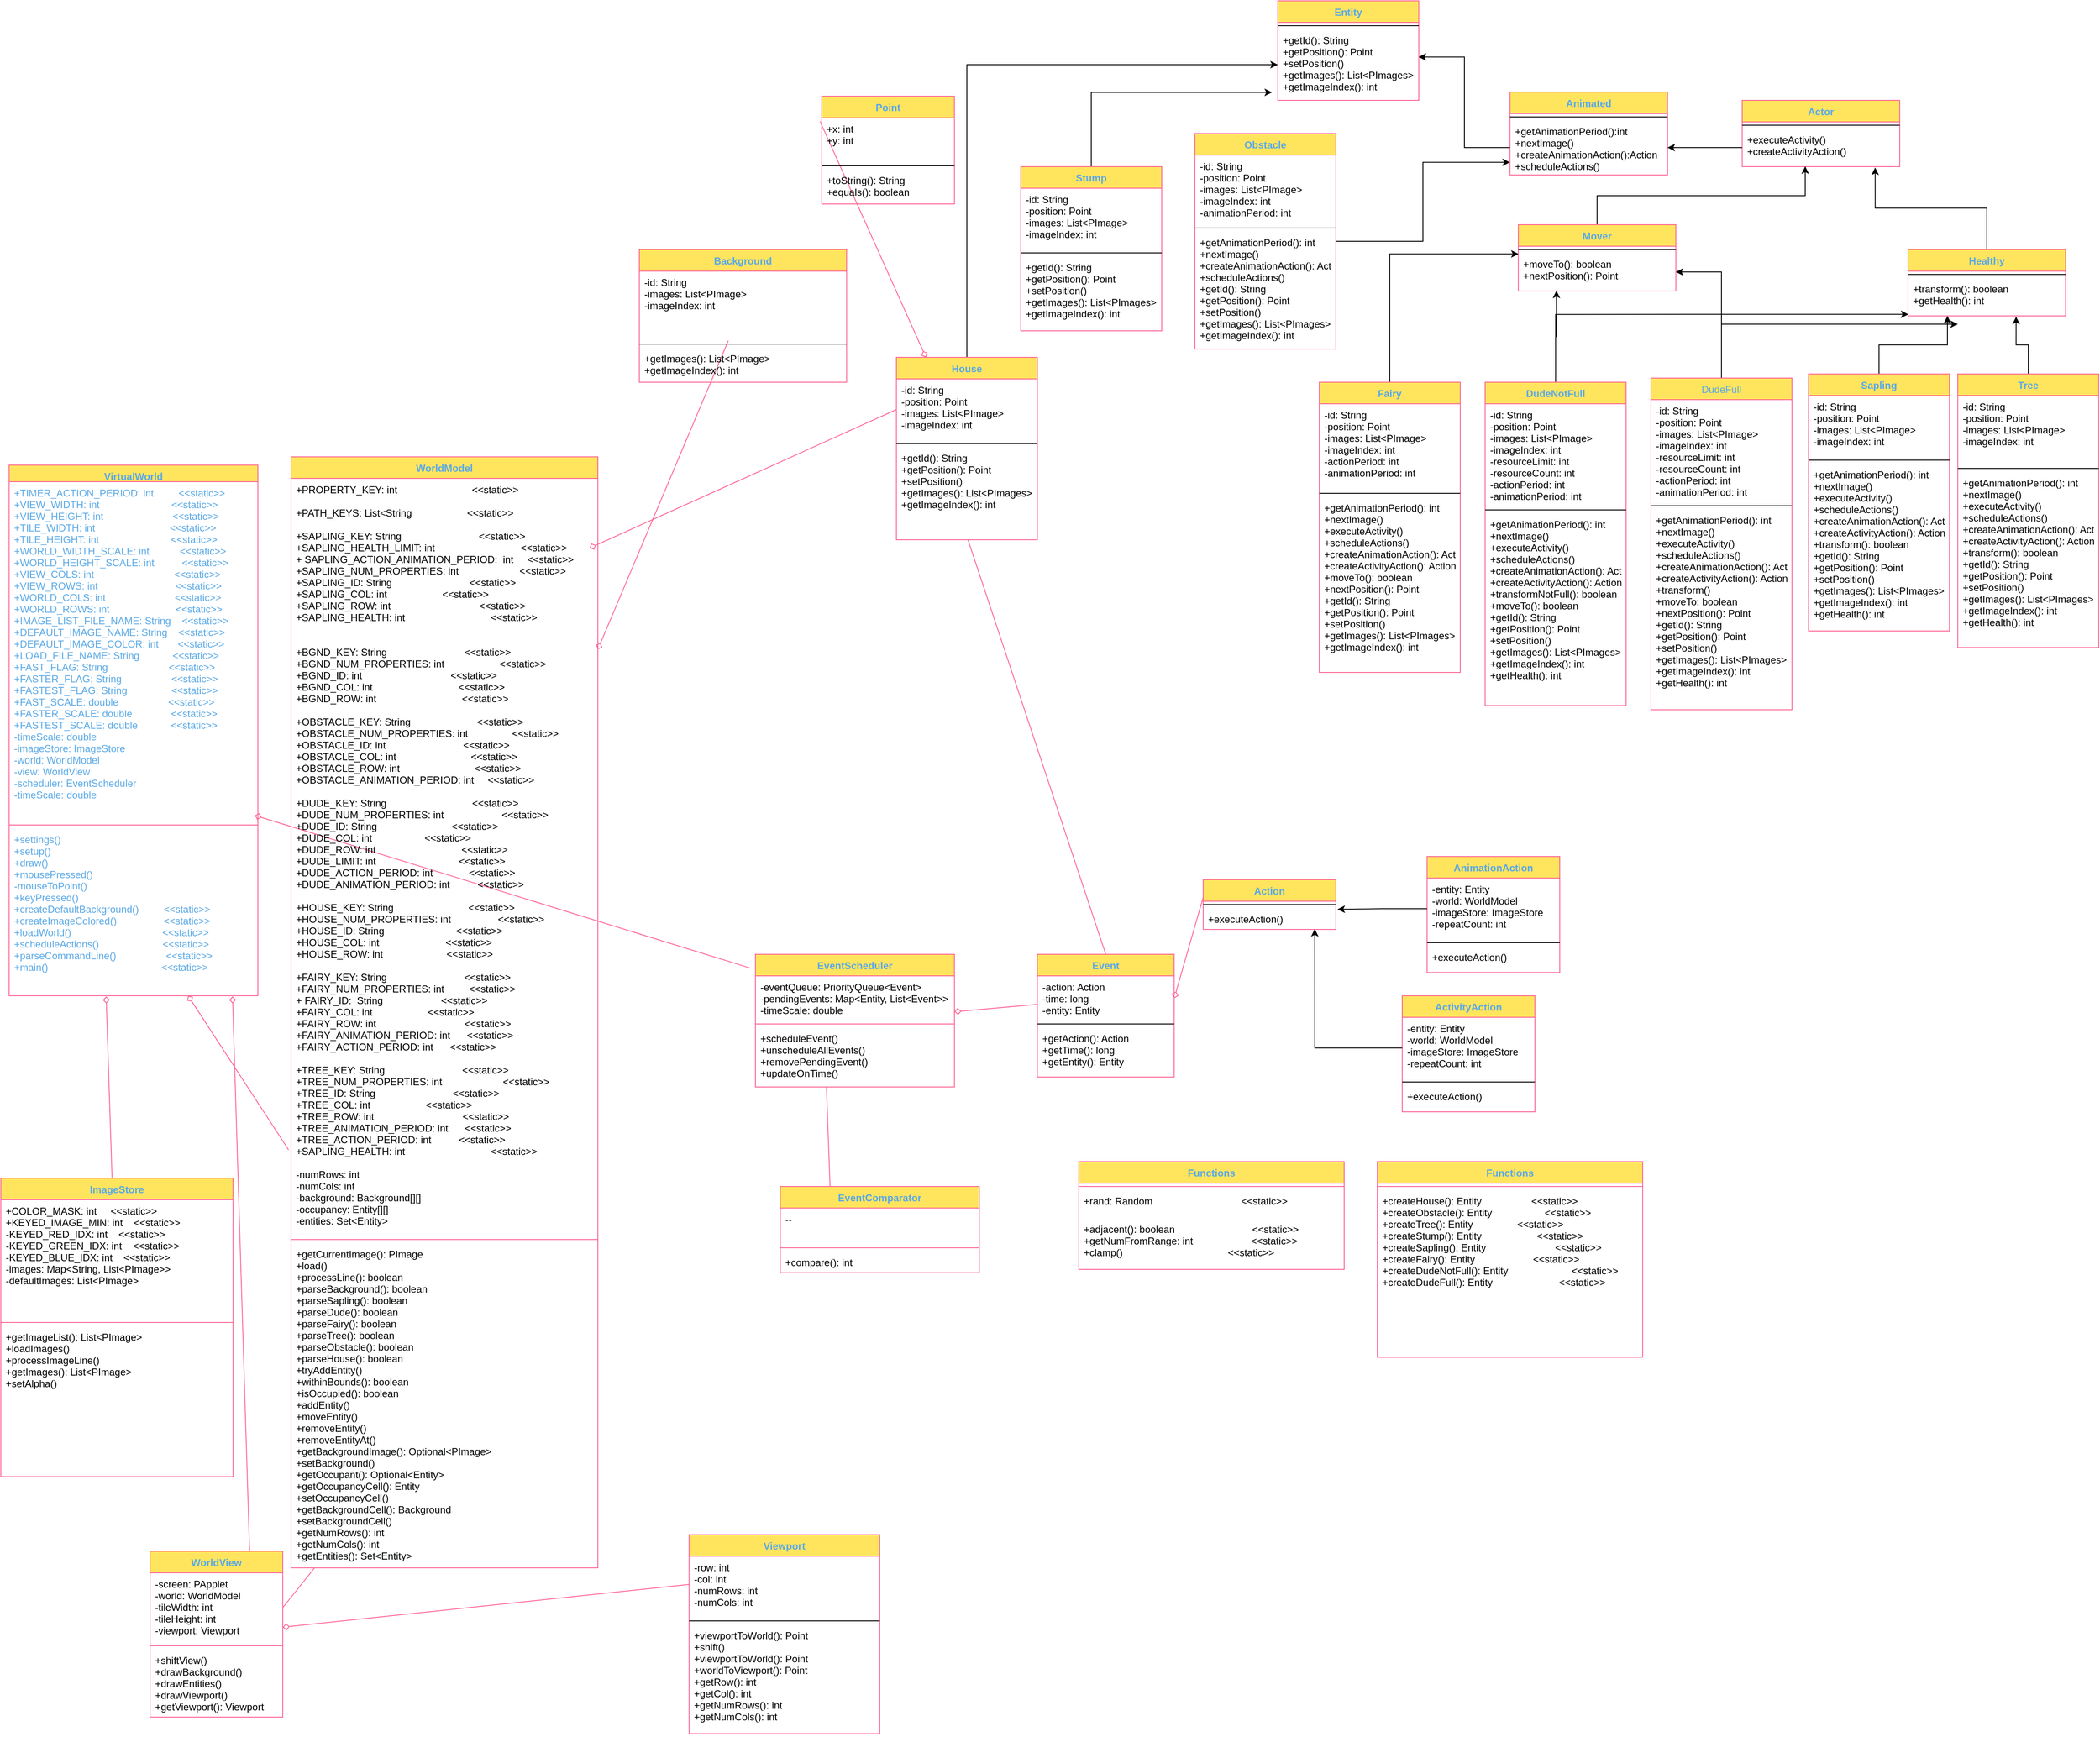 <mxfile version="17.5.0" type="google"><diagram id="Yo6Zvny2ZRX3JAPKxXua" name="Page 2"><mxGraphModel grid="1" page="1" gridSize="10" guides="1" tooltips="1" connect="1" arrows="1" fold="1" pageScale="1" pageWidth="850" pageHeight="1100" math="0" shadow="0"><root><mxCell id="0"/><mxCell id="1" parent="0"/><mxCell id="8I9pphBKhg92I5GMk5e_-31" value="" style="graphMlID=e0;endArrow=none;strokeColor=#FF6392;strokeWidth=1.0;startArrow=diamond;startFill=0;endFill=1;fontColor=#5AA9E6;entryX=-0.008;entryY=-0.286;entryDx=0;entryDy=0;entryPerimeter=0;" edge="1" parent="1" source="8I9pphBKhg92I5GMk5e_-53" target="8I9pphBKhg92I5GMk5e_-57"><mxGeometry relative="1" as="geometry"/></mxCell><mxCell id="8I9pphBKhg92I5GMk5e_-32" value="" style="graphMlID=e1;endArrow=none;strokeColor=#FF6392;strokeWidth=1.0;startArrow=diamond;startFill=0;endFill=1;exitX=0.898;exitY=1.004;exitDx=0;exitDy=0;fontColor=#5AA9E6;entryX=0.75;entryY=0;entryDx=0;entryDy=0;exitPerimeter=0;" edge="1" parent="1" source="8I9pphBKhg92I5GMk5e_-53" target="8I9pphBKhg92I5GMk5e_-60"><mxGeometry relative="1" as="geometry"/></mxCell><mxCell id="8I9pphBKhg92I5GMk5e_-33" value="" style="graphMlID=e2;endArrow=none;strokeColor=#FF6392;strokeWidth=1.0;startArrow=diamond;startFill=0;endFill=1;fontColor=#5AA9E6;entryX=0;entryY=0.25;entryDx=0;entryDy=0;" edge="1" parent="1" source="8I9pphBKhg92I5GMk5e_-60" target="8I9pphBKhg92I5GMk5e_-89"><mxGeometry relative="1" as="geometry"><mxPoint x="648" y="240" as="sourcePoint"/></mxGeometry></mxCell><mxCell id="8I9pphBKhg92I5GMk5e_-34" value="" style="graphMlID=e3;endArrow=none;strokeColor=#FF6392;strokeWidth=1.0;startArrow=diamond;startFill=0;endFill=1;exitX=0.988;exitY=-0.077;exitDx=0;exitDy=0;exitPerimeter=0;fontColor=#5AA9E6;entryX=-0.023;entryY=0.105;entryDx=0;entryDy=0;entryPerimeter=0;" edge="1" parent="1" source="8I9pphBKhg92I5GMk5e_-53" target="8I9pphBKhg92I5GMk5e_-64"><mxGeometry relative="1" as="geometry"><mxPoint x="840" y="580" as="targetPoint"/></mxGeometry></mxCell><mxCell id="8I9pphBKhg92I5GMk5e_-35" value="" style="graphMlID=e4;endArrow=none;strokeColor=#FF6392;strokeWidth=1.0;startArrow=diamond;startFill=0;endFill=1;exitX=0.39;exitY=1.004;exitDx=0;exitDy=0;exitPerimeter=0;fontColor=#5AA9E6;" edge="1" parent="1" source="8I9pphBKhg92I5GMk5e_-53" target="8I9pphBKhg92I5GMk5e_-68"><mxGeometry relative="1" as="geometry"/></mxCell><mxCell id="8I9pphBKhg92I5GMk5e_-36" value="" style="graphMlID=e5;endArrow=none;strokeColor=#FF6392;strokeWidth=1.0;startArrow=diamond;startFill=0;endFill=1;fontColor=#5AA9E6;" edge="1" parent="1" source="8I9pphBKhg92I5GMk5e_-54" target="8I9pphBKhg92I5GMk5e_-82"><mxGeometry relative="1" as="geometry"/></mxCell><mxCell id="8I9pphBKhg92I5GMk5e_-37" value="" style="graphMlID=e6;endArrow=none;strokeColor=#FF6392;strokeWidth=1.0;startArrow=diamond;startFill=0;endFill=1;fontColor=#5AA9E6;" edge="1" parent="1" source="8I9pphBKhg92I5GMk5e_-64" target="8I9pphBKhg92I5GMk5e_-97"><mxGeometry relative="1" as="geometry"/></mxCell><mxCell id="8I9pphBKhg92I5GMk5e_-38" value="" style="graphMlID=e7;endArrow=none;strokeColor=#FF6392;strokeWidth=1.0;startArrow=none;startFill=1;endFill=1;fontColor=#5AA9E6;entryX=0.25;entryY=0;entryDx=0;entryDy=0;exitX=0.357;exitY=0.994;exitDx=0;exitDy=0;exitPerimeter=0;" edge="1" parent="1" source="8I9pphBKhg92I5GMk5e_-67" target="8I9pphBKhg92I5GMk5e_-72"><mxGeometry relative="1" as="geometry"/></mxCell><mxCell id="8I9pphBKhg92I5GMk5e_-39" value="" style="graphMlID=e8;endArrow=none;strokeColor=#FF6392;strokeWidth=1.0;startArrow=diamond;startFill=0;endFill=1;fontColor=#5AA9E6;entryX=0;entryY=0.5;entryDx=0;entryDy=0;" edge="1" parent="1" target="8I9pphBKhg92I5GMk5e_-86"><mxGeometry relative="1" as="geometry"><mxPoint x="720" y="250" as="sourcePoint"/></mxGeometry></mxCell><mxCell id="8I9pphBKhg92I5GMk5e_-40" value="" style="graphMlID=e9;endArrow=none;strokeColor=#FF6392;strokeWidth=1.0;startArrow=diamond;startFill=0;endFill=1;fontColor=#5AA9E6;entryX=-0.013;entryY=0.08;entryDx=0;entryDy=0;entryPerimeter=0;" edge="1" parent="1" source="8I9pphBKhg92I5GMk5e_-85" target="8I9pphBKhg92I5GMk5e_-105"><mxGeometry relative="1" as="geometry"/></mxCell><mxCell id="8I9pphBKhg92I5GMk5e_-42" value="" style="graphMlID=e11;endArrow=none;strokeColor=#FF6392;strokeWidth=1.0;startArrow=diamond;startFill=0;endFill=1;fontColor=#5AA9E6;exitX=1;exitY=0.5;exitDx=0;exitDy=0;entryX=0.006;entryY=0.178;entryDx=0;entryDy=0;entryPerimeter=0;" edge="1" parent="1" source="8I9pphBKhg92I5GMk5e_-97"><mxGeometry relative="1" as="geometry"><mxPoint x="1460.96" y="668.072" as="targetPoint"/></mxGeometry></mxCell><mxCell id="8I9pphBKhg92I5GMk5e_-44" value="" style="graphMlID=e13;endArrow=none;strokeColor=#FF6392;strokeWidth=1.0;startArrow=none;startFill=1;endFill=1;fontColor=#5AA9E6;exitX=1;exitY=0.5;exitDx=0;exitDy=0;" edge="1" parent="1" source="8I9pphBKhg92I5GMk5e_-61" target="8I9pphBKhg92I5GMk5e_-57"><mxGeometry relative="1" as="geometry"/></mxCell><mxCell id="8I9pphBKhg92I5GMk5e_-45" value="" style="graphMlID=e14;endArrow=none;strokeColor=#FF6392;strokeWidth=1.0;startArrow=none;startFill=1;endFill=1;fontColor=#5AA9E6;exitX=0.5;exitY=0;exitDx=0;exitDy=0;entryX=0.507;entryY=0.996;entryDx=0;entryDy=0;entryPerimeter=0;" edge="1" parent="1" source="8I9pphBKhg92I5GMk5e_-96" target="8I9pphBKhg92I5GMk5e_-88"><mxGeometry relative="1" as="geometry"><mxPoint x="1200" y="410" as="targetPoint"/></mxGeometry></mxCell><mxCell id="8I9pphBKhg92I5GMk5e_-50" value="VirtualWorld" style="swimlane;fontStyle=1;align=center;verticalAlign=top;childLayout=stackLayout;horizontal=1;startSize=20;horizontalStack=0;resizeParent=1;resizeParentMax=0;resizeLast=0;collapsible=1;marginBottom=0;hachureGap=4;pointerEvents=0;fillColor=#FFE45E;strokeColor=#FF6392;fontColor=#5AA9E6;" vertex="1" parent="1"><mxGeometry x="20" y="150" width="300" height="640" as="geometry"/></mxCell><mxCell id="8I9pphBKhg92I5GMk5e_-51" value="+TIMER_ACTION_PERIOD: int         &lt;&lt;static&gt;&gt;&#10;+VIEW_WIDTH: int                          &lt;&lt;static&gt;&gt;&#10;+VIEW_HEIGHT: int                         &lt;&lt;static&gt;&gt;&#10;+TILE_WIDTH: int                           &lt;&lt;static&gt;&gt;&#10;+TILE_HEIGHT: int                          &lt;&lt;static&gt;&gt;&#10;+WORLD_WIDTH_SCALE: int           &lt;&lt;static&gt;&gt;&#10;+WORLD_HEIGHT_SCALE: int          &lt;&lt;static&gt;&gt;&#10;+VIEW_COLS: int                             &lt;&lt;static&gt;&gt;&#10;+VIEW_ROWS: int                            &lt;&lt;static&gt;&gt;&#10;+WORLD_COLS: int                         &lt;&lt;static&gt;&gt;&#10;+WORLD_ROWS: int                        &lt;&lt;static&gt;&gt;&#10;+IMAGE_LIST_FILE_NAME: String    &lt;&lt;static&gt;&gt;&#10;+DEFAULT_IMAGE_NAME: String    &lt;&lt;static&gt;&gt;&#10;+DEFAULT_IMAGE_COLOR: int       &lt;&lt;static&gt;&gt;&#10;+LOAD_FILE_NAME: String            &lt;&lt;static&gt;&gt;&#10;+FAST_FLAG: String                      &lt;&lt;static&gt;&gt;&#10;+FASTER_FLAG: String                  &lt;&lt;static&gt;&gt;&#10;+FASTEST_FLAG: String                &lt;&lt;static&gt;&gt;&#10;+FAST_SCALE: double                  &lt;&lt;static&gt;&gt;&#10;+FASTER_SCALE: double              &lt;&lt;static&gt;&gt;&#10;+FASTEST_SCALE: double            &lt;&lt;static&gt;&gt;&#10;-timeScale: double&#10;-imageStore: ImageStore&#10;-world: WorldModel&#10;-view: WorldView&#10;-scheduler: EventScheduler&#10;-timeScale: double" style="text;strokeColor=none;fillColor=none;align=left;verticalAlign=top;spacingLeft=4;spacingRight=4;overflow=hidden;rotatable=0;points=[[0,0.5],[1,0.5]];portConstraint=eastwest;fontColor=#5AA9E6;" vertex="1" parent="8I9pphBKhg92I5GMk5e_-50"><mxGeometry y="20" width="300" height="410" as="geometry"/></mxCell><mxCell id="8I9pphBKhg92I5GMk5e_-52" value="" style="line;strokeWidth=1;fillColor=none;align=left;verticalAlign=middle;spacingTop=-1;spacingLeft=3;spacingRight=3;rotatable=0;labelPosition=right;points=[];portConstraint=eastwest;strokeColor=#FF6392;fontColor=#5AA9E6;" vertex="1" parent="8I9pphBKhg92I5GMk5e_-50"><mxGeometry y="430" width="300" height="8" as="geometry"/></mxCell><mxCell id="8I9pphBKhg92I5GMk5e_-53" value="+settings()&#10;+setup()&#10;+draw()&#10;+mousePressed()&#10;-mouseToPoint()&#10;+keyPressed()&#10;+createDefaultBackground()         &lt;&lt;static&gt;&gt;&#10;+createImageColored()                 &lt;&lt;static&gt;&gt;&#10;+loadWorld()                                 &lt;&lt;static&gt;&gt;&#10;+scheduleActions()                       &lt;&lt;static&gt;&gt;&#10;+parseCommandLine()                  &lt;&lt;static&gt;&gt;&#10;+main()                                         &lt;&lt;static&gt;&gt;" style="text;strokeColor=none;fillColor=none;align=left;verticalAlign=top;spacingLeft=4;spacingRight=4;overflow=hidden;rotatable=0;points=[[0,0.5],[1,0.5]];portConstraint=eastwest;fontColor=#5AA9E6;" vertex="1" parent="8I9pphBKhg92I5GMk5e_-50"><mxGeometry y="438" width="300" height="202" as="geometry"/></mxCell><mxCell id="WyGm7YQ8E7a32JZt_Tbx-2" style="edgeStyle=orthogonalEdgeStyle;rounded=0;orthogonalLoop=1;jettySize=auto;html=1;exitX=1;exitY=0.5;exitDx=0;exitDy=0;" edge="1" parent="8I9pphBKhg92I5GMk5e_-50" source="8I9pphBKhg92I5GMk5e_-51" target="8I9pphBKhg92I5GMk5e_-51"><mxGeometry relative="1" as="geometry"/></mxCell><mxCell id="8I9pphBKhg92I5GMk5e_-54" value="WorldModel" style="swimlane;fontStyle=1;align=center;verticalAlign=top;childLayout=stackLayout;horizontal=1;startSize=26;horizontalStack=0;resizeParent=1;resizeParentMax=0;resizeLast=0;collapsible=1;marginBottom=0;hachureGap=4;pointerEvents=0;sketch=0;fontColor=#5AA9E6;strokeColor=#FF6392;fillColor=#FFE45E;" vertex="1" parent="1"><mxGeometry x="360" y="140" width="370" height="1340" as="geometry"/></mxCell><mxCell id="8I9pphBKhg92I5GMk5e_-55" value="+PROPERTY_KEY: int                           &lt;&lt;static&gt;&gt;&#10;&#10;+PATH_KEYS: List&lt;String                    &lt;&lt;static&gt;&gt;&#10;&#10;+SAPLING_KEY: String                            &lt;&lt;static&gt;&gt;&#10;+SAPLING_HEALTH_LIMIT: int                               &lt;&lt;static&gt;&gt;&#10;+ SAPLING_ACTION_ANIMATION_PERIOD:  int     &lt;&lt;static&gt;&gt;&#10;+SAPLING_NUM_PROPERTIES: int                      &lt;&lt;static&gt;&gt;&#10;+SAPLING_ID: String                            &lt;&lt;static&gt;&gt;&#10;+SAPLING_COL: int                    &lt;&lt;static&gt;&gt;&#10;+SAPLING_ROW: int                                &lt;&lt;static&gt;&gt;&#10;+SAPLING_HEALTH: int                               &lt;&lt;static&gt;&gt;&#10;&#10;&#10;+BGND_KEY: String                            &lt;&lt;static&gt;&gt;&#10;+BGND_NUM_PROPERTIES: int                    &lt;&lt;static&gt;&gt;&#10;+BGND_ID: int                                &lt;&lt;static&gt;&gt;&#10;+BGND_COL: int                               &lt;&lt;static&gt;&gt;&#10;+BGND_ROW: int                               &lt;&lt;static&gt;&gt;&#10;&#10;+OBSTACLE_KEY: String                        &lt;&lt;static&gt;&gt;&#10;+OBSTACLE_NUM_PROPERTIES: int                &lt;&lt;static&gt;&gt;&#10;+OBSTACLE_ID: int                            &lt;&lt;static&gt;&gt;&#10;+OBSTACLE_COL: int                           &lt;&lt;static&gt;&gt;&#10;+OBSTACLE_ROW: int                           &lt;&lt;static&gt;&gt;&#10;+OBSTACLE_ANIMATION_PERIOD: int     &lt;&lt;static&gt;&gt;&#10;&#10;+DUDE_KEY: String                               &lt;&lt;static&gt;&gt;&#10;+DUDE_NUM_PROPERTIES: int                     &lt;&lt;static&gt;&gt;&#10;+DUDE_ID: String                           &lt;&lt;static&gt;&gt;&#10;+DUDE_COL: int                   &lt;&lt;static&gt;&gt;&#10;+DUDE_ROW: int                               &lt;&lt;static&gt;&gt;&#10;+DUDE_LIMIT: int                              &lt;&lt;static&gt;&gt;&#10;+DUDE_ACTION_PERIOD: int             &lt;&lt;static&gt;&gt;&#10;+DUDE_ANIMATION_PERIOD: int          &lt;&lt;static&gt;&gt;&#10;&#10;+HOUSE_KEY: String                           &lt;&lt;static&gt;&gt;&#10;+HOUSE_NUM_PROPERTIES: int                 &lt;&lt;static&gt;&gt;&#10;+HOUSE_ID: String                          &lt;&lt;static&gt;&gt;&#10;+HOUSE_COL: int                        &lt;&lt;static&gt;&gt;&#10;+HOUSE_ROW: int                       &lt;&lt;static&gt;&gt;&#10;&#10;+FAIRY_KEY: String                            &lt;&lt;static&gt;&gt;&#10;+FAIRY_NUM_PROPERTIES: int         &lt;&lt;static&gt;&gt;&#10;+ FAIRY_ID:  String                     &lt;&lt;static&gt;&gt;&#10;+FAIRY_COL: int                    &lt;&lt;static&gt;&gt;&#10;+FAIRY_ROW: int                                &lt;&lt;static&gt;&gt;&#10;+FAIRY_ANIMATION_PERIOD: int      &lt;&lt;static&gt;&gt;&#10;+FAIRY_ACTION_PERIOD: int      &lt;&lt;static&gt;&gt;&#10;&#10;+TREE_KEY: String                            &lt;&lt;static&gt;&gt;&#10;+TREE_NUM_PROPERTIES: int                      &lt;&lt;static&gt;&gt;&#10;+TREE_ID: String                            &lt;&lt;static&gt;&gt;&#10;+TREE_COL: int                    &lt;&lt;static&gt;&gt;&#10;+TREE_ROW: int                                &lt;&lt;static&gt;&gt;&#10;+TREE_ANIMATION_PERIOD: int      &lt;&lt;static&gt;&gt;&#10;+TREE_ACTION_PERIOD: int          &lt;&lt;static&gt;&gt;&#10;+SAPLING_HEALTH: int                               &lt;&lt;static&gt;&gt;&#10;&#10;-numRows: int&#10;-numCols: int&#10;-background: Background[][]&#10;-occupancy: Entity[][]&#10;-entities: Set&lt;Entity&gt;" style="text;strokeColor=none;fillColor=none;align=left;verticalAlign=top;spacingLeft=4;spacingRight=4;overflow=hidden;rotatable=0;points=[[0,0.5],[1,0.5]];portConstraint=eastwest;fontColor=#000000;" vertex="1" parent="8I9pphBKhg92I5GMk5e_-54"><mxGeometry y="26" width="370" height="914" as="geometry"/></mxCell><mxCell id="8I9pphBKhg92I5GMk5e_-56" value="" style="line;strokeWidth=1;fillColor=none;align=left;verticalAlign=middle;spacingTop=-1;spacingLeft=3;spacingRight=3;rotatable=0;labelPosition=right;points=[];portConstraint=eastwest;strokeColor=#FF6392;fontColor=#5AA9E6;" vertex="1" parent="8I9pphBKhg92I5GMk5e_-54"><mxGeometry y="940" width="370" height="8" as="geometry"/></mxCell><mxCell id="8I9pphBKhg92I5GMk5e_-57" value="+getCurrentImage(): PImage&#10;+load()&#10;+processLine(): boolean&#10;+parseBackground(): boolean&#10;+parseSapling(): boolean&#10;+parseDude(): boolean&#10;+parseFairy(): boolean&#10;+parseTree(): boolean&#10;+parseObstacle(): boolean&#10;+parseHouse(): boolean&#10;+tryAddEntity()&#10;+withinBounds(): boolean&#10;+isOccupied(): boolean&#10;+addEntity()&#10;+moveEntity()&#10;+removeEntity()&#10;+removeEntityAt()&#10;+getBackgroundImage(): Optional&lt;PImage&gt;&#10;+setBackground()&#10;+getOccupant(): Optional&lt;Entity&gt;&#10;+getOccupancyCell(): Entity&#10;+setOccupancyCell()&#10;+getBackgroundCell(): Background&#10;+setBackgroundCell()&#10;+getNumRows(): int&#10;+getNumCols(): int&#10;+getEntities(): Set&lt;Entity&gt;" style="text;strokeColor=none;fillColor=none;align=left;verticalAlign=top;spacingLeft=4;spacingRight=4;overflow=hidden;rotatable=0;points=[[0,0.5],[1,0.5]];portConstraint=eastwest;fontColor=#020405;" vertex="1" parent="8I9pphBKhg92I5GMk5e_-54"><mxGeometry y="948" width="370" height="392" as="geometry"/></mxCell><mxCell id="8I9pphBKhg92I5GMk5e_-60" value="WorldView" style="swimlane;fontStyle=1;align=center;verticalAlign=top;childLayout=stackLayout;horizontal=1;startSize=26;horizontalStack=0;resizeParent=1;resizeParentMax=0;resizeLast=0;collapsible=1;marginBottom=0;hachureGap=4;pointerEvents=0;sketch=0;fontColor=#5AA9E6;strokeColor=#FF6392;fillColor=#FFE45E;" vertex="1" parent="1"><mxGeometry x="190" y="1460" width="160" height="200" as="geometry"/></mxCell><mxCell id="8I9pphBKhg92I5GMk5e_-61" value="-screen: PApplet&#10;-world: WorldModel&#10;-tileWidth: int&#10;-tileHeight: int&#10;-viewport: Viewport" style="text;strokeColor=none;fillColor=none;align=left;verticalAlign=top;spacingLeft=4;spacingRight=4;overflow=hidden;rotatable=0;points=[[0,0.5],[1,0.5]];portConstraint=eastwest;fontColor=#000000;" vertex="1" parent="8I9pphBKhg92I5GMk5e_-60"><mxGeometry y="26" width="160" height="84" as="geometry"/></mxCell><mxCell id="8I9pphBKhg92I5GMk5e_-62" value="" style="line;strokeWidth=1;fillColor=none;align=left;verticalAlign=middle;spacingTop=-1;spacingLeft=3;spacingRight=3;rotatable=0;labelPosition=right;points=[];portConstraint=eastwest;strokeColor=#FF6392;fontColor=#5AA9E6;" vertex="1" parent="8I9pphBKhg92I5GMk5e_-60"><mxGeometry y="110" width="160" height="8" as="geometry"/></mxCell><mxCell id="8I9pphBKhg92I5GMk5e_-63" value="+shiftView()&#10;+drawBackground()&#10;+drawEntities()&#10;+drawViewport()&#10;+getViewport(): Viewport" style="text;strokeColor=none;fillColor=none;align=left;verticalAlign=top;spacingLeft=4;spacingRight=4;overflow=hidden;rotatable=0;points=[[0,0.5],[1,0.5]];portConstraint=eastwest;fontColor=#000000;" vertex="1" parent="8I9pphBKhg92I5GMk5e_-60"><mxGeometry y="118" width="160" height="82" as="geometry"/></mxCell><mxCell id="8I9pphBKhg92I5GMk5e_-64" value="EventScheduler" style="swimlane;fontStyle=1;align=center;verticalAlign=top;childLayout=stackLayout;horizontal=1;startSize=26;horizontalStack=0;resizeParent=1;resizeParentMax=0;resizeLast=0;collapsible=1;marginBottom=0;hachureGap=4;pointerEvents=0;sketch=0;fontColor=#5AA9E6;strokeColor=#FF6392;fillColor=#FFE45E;" vertex="1" parent="1"><mxGeometry x="920" y="740" width="240" height="160" as="geometry"/></mxCell><mxCell id="8I9pphBKhg92I5GMk5e_-65" value="-eventQueue: PriorityQueue&lt;Event&gt;&#10;-pendingEvents: Map&lt;Entity, List&lt;Event&gt;&gt;&#10;-timeScale: double" style="text;strokeColor=none;fillColor=none;align=left;verticalAlign=top;spacingLeft=4;spacingRight=4;overflow=hidden;rotatable=0;points=[[0,0.5],[1,0.5]];portConstraint=eastwest;fontColor=#000000;" vertex="1" parent="8I9pphBKhg92I5GMk5e_-64"><mxGeometry y="26" width="240" height="54" as="geometry"/></mxCell><mxCell id="8I9pphBKhg92I5GMk5e_-66" value="" style="line;strokeWidth=1;fillColor=none;align=left;verticalAlign=middle;spacingTop=-1;spacingLeft=3;spacingRight=3;rotatable=0;labelPosition=right;points=[];portConstraint=eastwest;strokeColor=#FF6392;fontColor=#5AA9E6;" vertex="1" parent="8I9pphBKhg92I5GMk5e_-64"><mxGeometry y="80" width="240" height="8" as="geometry"/></mxCell><mxCell id="8I9pphBKhg92I5GMk5e_-67" value="+scheduleEvent()&#10;+unscheduleAllEvents()&#10;+removePendingEvent()&#10;+updateOnTime()" style="text;strokeColor=none;fillColor=none;align=left;verticalAlign=top;spacingLeft=4;spacingRight=4;overflow=hidden;rotatable=0;points=[[0,0.5],[1,0.5]];portConstraint=eastwest;fontColor=#000000;" vertex="1" parent="8I9pphBKhg92I5GMk5e_-64"><mxGeometry y="88" width="240" height="72" as="geometry"/></mxCell><mxCell id="8I9pphBKhg92I5GMk5e_-68" value="ImageStore" style="swimlane;fontStyle=1;align=center;verticalAlign=top;childLayout=stackLayout;horizontal=1;startSize=26;horizontalStack=0;resizeParent=1;resizeParentMax=0;resizeLast=0;collapsible=1;marginBottom=0;hachureGap=4;pointerEvents=0;sketch=0;fontColor=#5AA9E6;strokeColor=#FF6392;fillColor=#FFE45E;" vertex="1" parent="1"><mxGeometry x="10" y="1010" width="280" height="360" as="geometry"/></mxCell><mxCell id="8I9pphBKhg92I5GMk5e_-69" value="+COLOR_MASK: int     &lt;&lt;static&gt;&gt;&#10;+KEYED_IMAGE_MIN: int    &lt;&lt;static&gt;&gt;&#10;-KEYED_RED_IDX: int    &lt;&lt;static&gt;&gt;&#10;-KEYED_GREEN_IDX: int    &lt;&lt;static&gt;&gt;&#10;-KEYED_BLUE_IDX: int    &lt;&lt;static&gt;&gt;&#10;-images: Map&lt;String, List&lt;PImage&gt;&gt;&#10;-defaultImages: List&lt;PImage&gt;" style="text;strokeColor=none;fillColor=none;align=left;verticalAlign=top;spacingLeft=4;spacingRight=4;overflow=hidden;rotatable=0;points=[[0,0.5],[1,0.5]];portConstraint=eastwest;fontColor=#000000;" vertex="1" parent="8I9pphBKhg92I5GMk5e_-68"><mxGeometry y="26" width="280" height="144" as="geometry"/></mxCell><mxCell id="8I9pphBKhg92I5GMk5e_-70" value="" style="line;strokeWidth=1;fillColor=none;align=left;verticalAlign=middle;spacingTop=-1;spacingLeft=3;spacingRight=3;rotatable=0;labelPosition=right;points=[];portConstraint=eastwest;strokeColor=#FF6392;fontColor=#5AA9E6;" vertex="1" parent="8I9pphBKhg92I5GMk5e_-68"><mxGeometry y="170" width="280" height="8" as="geometry"/></mxCell><mxCell id="8I9pphBKhg92I5GMk5e_-71" value="+getImageList(): List&lt;PImage&gt;&#10;+loadImages()&#10;+processImageLine()&#10;+getImages(): List&lt;PImage&gt;&#10;+setAlpha()&#10;" style="text;strokeColor=none;fillColor=none;align=left;verticalAlign=top;spacingLeft=4;spacingRight=4;overflow=hidden;rotatable=0;points=[[0,0.5],[1,0.5]];portConstraint=eastwest;fontColor=#000000;" vertex="1" parent="8I9pphBKhg92I5GMk5e_-68"><mxGeometry y="178" width="280" height="182" as="geometry"/></mxCell><mxCell id="8I9pphBKhg92I5GMk5e_-72" value="EventComparator" style="swimlane;fontStyle=1;align=center;verticalAlign=top;childLayout=stackLayout;horizontal=1;startSize=26;horizontalStack=0;resizeParent=1;resizeParentMax=0;resizeLast=0;collapsible=1;marginBottom=0;hachureGap=4;pointerEvents=0;sketch=0;fontColor=#5AA9E6;strokeColor=#FF6392;fillColor=#FFE45E;" vertex="1" parent="1"><mxGeometry x="950" y="1020" width="240" height="104" as="geometry"/></mxCell><mxCell id="8I9pphBKhg92I5GMk5e_-73" value="--" style="text;strokeColor=none;fillColor=none;align=left;verticalAlign=top;spacingLeft=4;spacingRight=4;overflow=hidden;rotatable=0;points=[[0,0.5],[1,0.5]];portConstraint=eastwest;fontColor=#000000;" vertex="1" parent="8I9pphBKhg92I5GMk5e_-72"><mxGeometry y="26" width="240" height="44" as="geometry"/></mxCell><mxCell id="8I9pphBKhg92I5GMk5e_-74" value="" style="line;strokeWidth=1;fillColor=none;align=left;verticalAlign=middle;spacingTop=-1;spacingLeft=3;spacingRight=3;rotatable=0;labelPosition=right;points=[];portConstraint=eastwest;strokeColor=#FF6392;fontColor=#5AA9E6;" vertex="1" parent="8I9pphBKhg92I5GMk5e_-72"><mxGeometry y="70" width="240" height="8" as="geometry"/></mxCell><mxCell id="8I9pphBKhg92I5GMk5e_-75" value="+compare(): int" style="text;strokeColor=none;fillColor=none;align=left;verticalAlign=top;spacingLeft=4;spacingRight=4;overflow=hidden;rotatable=0;points=[[0,0.5],[1,0.5]];portConstraint=eastwest;fontColor=#000000;" vertex="1" parent="8I9pphBKhg92I5GMk5e_-72"><mxGeometry y="78" width="240" height="26" as="geometry"/></mxCell><mxCell id="8I9pphBKhg92I5GMk5e_-77" value="Functions" style="swimlane;fontStyle=1;align=center;verticalAlign=top;childLayout=stackLayout;horizontal=1;startSize=26;horizontalStack=0;resizeParent=1;resizeParentMax=0;resizeLast=0;collapsible=1;marginBottom=0;hachureGap=4;pointerEvents=0;sketch=0;fontColor=#5AA9E6;strokeColor=#FF6392;fillColor=#FFE45E;" vertex="1" parent="1"><mxGeometry x="1310" y="990" width="320" height="130" as="geometry"/></mxCell><mxCell id="8I9pphBKhg92I5GMk5e_-79" value="" style="line;strokeWidth=1;fillColor=none;align=left;verticalAlign=middle;spacingTop=-1;spacingLeft=3;spacingRight=3;rotatable=0;labelPosition=right;points=[];portConstraint=eastwest;strokeColor=#FF6392;fontColor=#5AA9E6;" vertex="1" parent="8I9pphBKhg92I5GMk5e_-77"><mxGeometry y="26" width="320" height="8" as="geometry"/></mxCell><mxCell id="8I9pphBKhg92I5GMk5e_-78" value="+rand: Random                                &lt;&lt;static&gt;&gt;&#10;&#10;" style="text;strokeColor=none;fillColor=none;align=left;verticalAlign=top;spacingLeft=4;spacingRight=4;overflow=hidden;rotatable=0;points=[[0,0.5],[1,0.5]];portConstraint=eastwest;fontColor=#000000;" vertex="1" parent="8I9pphBKhg92I5GMk5e_-77"><mxGeometry y="34" width="320" height="34" as="geometry"/></mxCell><mxCell id="8I9pphBKhg92I5GMk5e_-80" value="+adjacent(): boolean                            &lt;&lt;static&gt;&gt;&#10;+getNumFromRange: int                     &lt;&lt;static&gt;&gt;&#10;+clamp()                                      &lt;&lt;static&gt;&gt;" style="text;strokeColor=none;fillColor=none;align=left;verticalAlign=top;spacingLeft=4;spacingRight=4;overflow=hidden;rotatable=0;points=[[0,0.5],[1,0.5]];portConstraint=eastwest;fontColor=#000000;" vertex="1" parent="8I9pphBKhg92I5GMk5e_-77"><mxGeometry y="68" width="320" height="62" as="geometry"/></mxCell><mxCell id="8I9pphBKhg92I5GMk5e_-81" value="Background" style="swimlane;fontStyle=1;align=center;verticalAlign=top;childLayout=stackLayout;horizontal=1;startSize=26;horizontalStack=0;resizeParent=1;resizeParentMax=0;resizeLast=0;collapsible=1;marginBottom=0;hachureGap=4;pointerEvents=0;sketch=0;fontColor=#5AA9E6;strokeColor=#FF6392;fillColor=#FFE45E;" vertex="1" parent="1"><mxGeometry x="780" y="-110" width="250" height="160" as="geometry"/></mxCell><mxCell id="8I9pphBKhg92I5GMk5e_-82" value="-id: String&#10;-images: List&lt;PImage&gt;&#10;-imageIndex: int" style="text;strokeColor=none;fillColor=none;align=left;verticalAlign=top;spacingLeft=4;spacingRight=4;overflow=hidden;rotatable=0;points=[[0,0.5],[1,0.5]];portConstraint=eastwest;" vertex="1" parent="8I9pphBKhg92I5GMk5e_-81"><mxGeometry y="26" width="250" height="84" as="geometry"/></mxCell><mxCell id="8I9pphBKhg92I5GMk5e_-83" value="" style="line;strokeWidth=1;fillColor=none;align=left;verticalAlign=middle;spacingTop=-1;spacingLeft=3;spacingRight=3;rotatable=0;labelPosition=right;points=[];portConstraint=eastwest;" vertex="1" parent="8I9pphBKhg92I5GMk5e_-81"><mxGeometry y="110" width="250" height="8" as="geometry"/></mxCell><mxCell id="8I9pphBKhg92I5GMk5e_-84" value="+getImages(): List&lt;PImage&gt;&#10;+getImageIndex(): int" style="text;strokeColor=none;fillColor=none;align=left;verticalAlign=top;spacingLeft=4;spacingRight=4;overflow=hidden;rotatable=0;points=[[0,0.5],[1,0.5]];portConstraint=eastwest;" vertex="1" parent="8I9pphBKhg92I5GMk5e_-81"><mxGeometry y="118" width="250" height="42" as="geometry"/></mxCell><mxCell id="Ye0O6GnnlBxC4HB_DJ6H-13" style="edgeStyle=orthogonalEdgeStyle;rounded=0;orthogonalLoop=1;jettySize=auto;html=1;entryX=0;entryY=0.5;entryDx=0;entryDy=0;" edge="1" parent="1" source="8I9pphBKhg92I5GMk5e_-85" target="Ye0O6GnnlBxC4HB_DJ6H-4"><mxGeometry relative="1" as="geometry"/></mxCell><mxCell id="8I9pphBKhg92I5GMk5e_-85" value="House" style="swimlane;fontStyle=1;align=center;verticalAlign=top;childLayout=stackLayout;horizontal=1;startSize=26;horizontalStack=0;resizeParent=1;resizeParentMax=0;resizeLast=0;collapsible=1;marginBottom=0;hachureGap=4;pointerEvents=0;sketch=0;fontColor=#5AA9E6;strokeColor=#FF6392;fillColor=#FFE45E;" vertex="1" parent="1"><mxGeometry x="1090" y="20" width="170" height="220" as="geometry"/></mxCell><mxCell id="8I9pphBKhg92I5GMk5e_-86" value="-id: String&#10;-position: Point&#10;-images: List&lt;PImage&gt;&#10;-imageIndex: int" style="text;strokeColor=none;fillColor=none;align=left;verticalAlign=top;spacingLeft=4;spacingRight=4;overflow=hidden;rotatable=0;points=[[0,0.5],[1,0.5]];portConstraint=eastwest;" vertex="1" parent="8I9pphBKhg92I5GMk5e_-85"><mxGeometry y="26" width="170" height="74" as="geometry"/></mxCell><mxCell id="duCPmvttQDIalXfLSLrD-1" value="" style="line;strokeWidth=1;fillColor=none;align=left;verticalAlign=middle;spacingTop=-1;spacingLeft=3;spacingRight=3;rotatable=0;labelPosition=right;points=[];portConstraint=eastwest;" vertex="1" parent="8I9pphBKhg92I5GMk5e_-85"><mxGeometry y="100" width="170" height="8" as="geometry"/></mxCell><mxCell id="8I9pphBKhg92I5GMk5e_-88" value="+getId(): String&#10;+getPosition(): Point&#10;+setPosition()&#10;+getImages(): List&lt;PImages&gt;&#10;+getImageIndex(): int&#10;" style="text;strokeColor=none;fillColor=none;align=left;verticalAlign=top;spacingLeft=4;spacingRight=4;overflow=hidden;rotatable=0;points=[[0,0.5],[1,0.5]];portConstraint=eastwest;" vertex="1" parent="8I9pphBKhg92I5GMk5e_-85"><mxGeometry y="108" width="170" height="112" as="geometry"/></mxCell><mxCell id="8I9pphBKhg92I5GMk5e_-89" value="Viewport" style="swimlane;fontStyle=1;align=center;verticalAlign=top;childLayout=stackLayout;horizontal=1;startSize=26;horizontalStack=0;resizeParent=1;resizeParentMax=0;resizeLast=0;collapsible=1;marginBottom=0;hachureGap=4;pointerEvents=0;sketch=0;fontColor=#5AA9E6;strokeColor=#FF6392;fillColor=#FFE45E;" vertex="1" parent="1"><mxGeometry x="840" y="1440" width="230" height="240" as="geometry"/></mxCell><mxCell id="8I9pphBKhg92I5GMk5e_-90" value="-row: int&#10;-col: int&#10;-numRows: int&#10;-numCols: int" style="text;strokeColor=none;fillColor=none;align=left;verticalAlign=top;spacingLeft=4;spacingRight=4;overflow=hidden;rotatable=0;points=[[0,0.5],[1,0.5]];portConstraint=eastwest;" vertex="1" parent="8I9pphBKhg92I5GMk5e_-89"><mxGeometry y="26" width="230" height="74" as="geometry"/></mxCell><mxCell id="8I9pphBKhg92I5GMk5e_-91" value="" style="line;strokeWidth=1;fillColor=none;align=left;verticalAlign=middle;spacingTop=-1;spacingLeft=3;spacingRight=3;rotatable=0;labelPosition=right;points=[];portConstraint=eastwest;" vertex="1" parent="8I9pphBKhg92I5GMk5e_-89"><mxGeometry y="100" width="230" height="8" as="geometry"/></mxCell><mxCell id="8I9pphBKhg92I5GMk5e_-92" value="+viewportToWorld(): Point&#10;+shift()&#10;+viewportToWorld(): Point&#10;+worldToViewport(): Point&#10;+getRow(): int&#10;+getCol(): int&#10;+getNumRows(): int&#10;+getNumCols(): int" style="text;strokeColor=none;fillColor=none;align=left;verticalAlign=top;spacingLeft=4;spacingRight=4;overflow=hidden;rotatable=0;points=[[0,0.5],[1,0.5]];portConstraint=eastwest;" vertex="1" parent="8I9pphBKhg92I5GMk5e_-89"><mxGeometry y="108" width="230" height="132" as="geometry"/></mxCell><mxCell id="8I9pphBKhg92I5GMk5e_-96" value="Event" style="swimlane;fontStyle=1;align=center;verticalAlign=top;childLayout=stackLayout;horizontal=1;startSize=26;horizontalStack=0;resizeParent=1;resizeParentMax=0;resizeLast=0;collapsible=1;marginBottom=0;hachureGap=4;pointerEvents=0;sketch=0;fontColor=#5AA9E6;strokeColor=#FF6392;fillColor=#FFE45E;" vertex="1" parent="1"><mxGeometry x="1260" y="740" width="165" height="148" as="geometry"/></mxCell><mxCell id="8I9pphBKhg92I5GMk5e_-97" value="-action: Action&#10;-time: long&#10;-entity: Entity" style="text;strokeColor=none;fillColor=none;align=left;verticalAlign=top;spacingLeft=4;spacingRight=4;overflow=hidden;rotatable=0;points=[[0,0.5],[1,0.5]];portConstraint=eastwest;" vertex="1" parent="8I9pphBKhg92I5GMk5e_-96"><mxGeometry y="26" width="165" height="54" as="geometry"/></mxCell><mxCell id="8I9pphBKhg92I5GMk5e_-98" value="" style="line;strokeWidth=1;fillColor=none;align=left;verticalAlign=middle;spacingTop=-1;spacingLeft=3;spacingRight=3;rotatable=0;labelPosition=right;points=[];portConstraint=eastwest;" vertex="1" parent="8I9pphBKhg92I5GMk5e_-96"><mxGeometry y="80" width="165" height="8" as="geometry"/></mxCell><mxCell id="8I9pphBKhg92I5GMk5e_-99" value="+getAction(): Action&#10;+getTime(): long&#10;+getEntity(): Entity" style="text;strokeColor=none;fillColor=none;align=left;verticalAlign=top;spacingLeft=4;spacingRight=4;overflow=hidden;rotatable=0;points=[[0,0.5],[1,0.5]];portConstraint=eastwest;" vertex="1" parent="8I9pphBKhg92I5GMk5e_-96"><mxGeometry y="88" width="165" height="60" as="geometry"/></mxCell><mxCell id="8I9pphBKhg92I5GMk5e_-104" value="Point" style="swimlane;fontStyle=1;align=center;verticalAlign=top;childLayout=stackLayout;horizontal=1;startSize=26;horizontalStack=0;resizeParent=1;resizeParentMax=0;resizeLast=0;collapsible=1;marginBottom=0;hachureGap=4;pointerEvents=0;sketch=0;fontColor=#5AA9E6;strokeColor=#FF6392;fillColor=#FFE45E;" vertex="1" parent="1"><mxGeometry x="1000" y="-295" width="160" height="130" as="geometry"/></mxCell><mxCell id="8I9pphBKhg92I5GMk5e_-105" value="+x: int&#10;+y: int" style="text;strokeColor=none;fillColor=none;align=left;verticalAlign=top;spacingLeft=4;spacingRight=4;overflow=hidden;rotatable=0;points=[[0,0.5],[1,0.5]];portConstraint=eastwest;" vertex="1" parent="8I9pphBKhg92I5GMk5e_-104"><mxGeometry y="26" width="160" height="54" as="geometry"/></mxCell><mxCell id="8I9pphBKhg92I5GMk5e_-106" value="" style="line;strokeWidth=1;fillColor=none;align=left;verticalAlign=middle;spacingTop=-1;spacingLeft=3;spacingRight=3;rotatable=0;labelPosition=right;points=[];portConstraint=eastwest;" vertex="1" parent="8I9pphBKhg92I5GMk5e_-104"><mxGeometry y="80" width="160" height="8" as="geometry"/></mxCell><mxCell id="8I9pphBKhg92I5GMk5e_-107" value="+toString(): String&#10;+equals(): boolean" style="text;strokeColor=none;fillColor=none;align=left;verticalAlign=top;spacingLeft=4;spacingRight=4;overflow=hidden;rotatable=0;points=[[0,0.5],[1,0.5]];portConstraint=eastwest;" vertex="1" parent="8I9pphBKhg92I5GMk5e_-104"><mxGeometry y="88" width="160" height="42" as="geometry"/></mxCell><mxCell id="8I9pphBKhg92I5GMk5e_-108" value="Action" style="swimlane;fontStyle=1;align=center;verticalAlign=top;childLayout=stackLayout;horizontal=1;startSize=26;horizontalStack=0;resizeParent=1;resizeParentMax=0;resizeLast=0;collapsible=1;marginBottom=0;hachureGap=4;pointerEvents=0;sketch=0;fontColor=#5AA9E6;strokeColor=#FF6392;fillColor=#FFE45E;" vertex="1" parent="1"><mxGeometry x="1460" y="650" width="160" height="60" as="geometry"/></mxCell><mxCell id="8I9pphBKhg92I5GMk5e_-110" value="" style="line;strokeWidth=1;fillColor=none;align=left;verticalAlign=middle;spacingTop=-1;spacingLeft=3;spacingRight=3;rotatable=0;labelPosition=right;points=[];portConstraint=eastwest;" vertex="1" parent="8I9pphBKhg92I5GMk5e_-108"><mxGeometry y="26" width="160" height="8" as="geometry"/></mxCell><mxCell id="8I9pphBKhg92I5GMk5e_-111" value="+executeAction()" style="text;strokeColor=none;fillColor=none;align=left;verticalAlign=top;spacingLeft=4;spacingRight=4;overflow=hidden;rotatable=0;points=[[0,0.5],[1,0.5]];portConstraint=eastwest;" vertex="1" parent="8I9pphBKhg92I5GMk5e_-108"><mxGeometry y="34" width="160" height="26" as="geometry"/></mxCell><mxCell id="Ye0O6GnnlBxC4HB_DJ6H-27" style="edgeStyle=orthogonalEdgeStyle;rounded=0;orthogonalLoop=1;jettySize=auto;html=1;" edge="1" parent="1" source="WyGm7YQ8E7a32JZt_Tbx-4" target="Ye0O6GnnlBxC4HB_DJ6H-18"><mxGeometry relative="1" as="geometry"/></mxCell><mxCell id="Ye0O6GnnlBxC4HB_DJ6H-29" style="edgeStyle=orthogonalEdgeStyle;rounded=0;orthogonalLoop=1;jettySize=auto;html=1;entryX=0.316;entryY=1.217;entryDx=0;entryDy=0;entryPerimeter=0;" edge="1" parent="1" source="WyGm7YQ8E7a32JZt_Tbx-4" target="Ye0O6GnnlBxC4HB_DJ6H-21"><mxGeometry relative="1" as="geometry"/></mxCell><mxCell id="WyGm7YQ8E7a32JZt_Tbx-4" value="DudeFull" style="swimlane;fontStyle=0;align=center;verticalAlign=top;childLayout=stackLayout;horizontal=1;startSize=26;horizontalStack=0;resizeParent=1;resizeParentMax=0;resizeLast=0;collapsible=1;marginBottom=0;hachureGap=4;pointerEvents=0;sketch=0;fontColor=#5AA9E6;strokeColor=#FF6392;fillColor=#FFE45E;" vertex="1" parent="1"><mxGeometry x="2000" y="45" width="170" height="400" as="geometry"/></mxCell><mxCell id="WyGm7YQ8E7a32JZt_Tbx-5" value="-id: String&#10;-position: Point&#10;-images: List&lt;PImage&gt;&#10;-imageIndex: int&#10;-resourceLimit: int&#10;-resourceCount: int&#10;-actionPeriod: int&#10;-animationPeriod: int" style="text;strokeColor=none;fillColor=none;align=left;verticalAlign=top;spacingLeft=4;spacingRight=4;overflow=hidden;rotatable=0;points=[[0,0.5],[1,0.5]];portConstraint=eastwest;" vertex="1" parent="WyGm7YQ8E7a32JZt_Tbx-4"><mxGeometry y="26" width="170" height="124" as="geometry"/></mxCell><mxCell id="WyGm7YQ8E7a32JZt_Tbx-6" value="" style="line;strokeWidth=1;fillColor=none;align=left;verticalAlign=middle;spacingTop=-1;spacingLeft=3;spacingRight=3;rotatable=0;labelPosition=right;points=[];portConstraint=eastwest;" vertex="1" parent="WyGm7YQ8E7a32JZt_Tbx-4"><mxGeometry y="150" width="170" height="8" as="geometry"/></mxCell><mxCell id="WyGm7YQ8E7a32JZt_Tbx-7" value="+getAnimationPeriod(): int&#10;+nextImage()&#10;+executeActivity()&#10;+scheduleActions()&#10;+createAnimationAction(): Action&#10;+createActivityAction(): Action&#10;+transform()&#10;+moveTo: boolean&#10;+nextPosition(): Point&#10;+getId(): String&#10;+getPosition(): Point&#10;+setPosition()&#10;+getImages(): List&lt;PImages&gt;&#10;+getImageIndex(): int&#10;+getHealth(): int&#10;" style="text;strokeColor=none;fillColor=none;align=left;verticalAlign=top;spacingLeft=4;spacingRight=4;overflow=hidden;rotatable=0;points=[[0,0.5],[1,0.5]];portConstraint=eastwest;" vertex="1" parent="WyGm7YQ8E7a32JZt_Tbx-4"><mxGeometry y="158" width="170" height="242" as="geometry"/></mxCell><mxCell id="Ye0O6GnnlBxC4HB_DJ6H-26" style="edgeStyle=orthogonalEdgeStyle;rounded=0;orthogonalLoop=1;jettySize=auto;html=1;entryX=0.242;entryY=0.991;entryDx=0;entryDy=0;entryPerimeter=0;" edge="1" parent="1" source="WyGm7YQ8E7a32JZt_Tbx-8" target="Ye0O6GnnlBxC4HB_DJ6H-18"><mxGeometry relative="1" as="geometry"/></mxCell><mxCell id="Ye0O6GnnlBxC4HB_DJ6H-28" style="edgeStyle=orthogonalEdgeStyle;rounded=0;orthogonalLoop=1;jettySize=auto;html=1;entryX=0.002;entryY=0.96;entryDx=0;entryDy=0;entryPerimeter=0;" edge="1" parent="1" source="WyGm7YQ8E7a32JZt_Tbx-8" target="Ye0O6GnnlBxC4HB_DJ6H-21"><mxGeometry relative="1" as="geometry"/></mxCell><mxCell id="WyGm7YQ8E7a32JZt_Tbx-8" value="DudeNotFull" style="swimlane;fontStyle=1;align=center;verticalAlign=top;childLayout=stackLayout;horizontal=1;startSize=26;horizontalStack=0;resizeParent=1;resizeParentMax=0;resizeLast=0;collapsible=1;marginBottom=0;hachureGap=4;pointerEvents=0;sketch=0;fontColor=#5AA9E6;strokeColor=#FF6392;fillColor=#FFE45E;" vertex="1" parent="1"><mxGeometry x="1800" y="50" width="170" height="390" as="geometry"/></mxCell><mxCell id="WyGm7YQ8E7a32JZt_Tbx-9" value="-id: String&#10;-position: Point&#10;-images: List&lt;PImage&gt;&#10;-imageIndex: int&#10;-resourceLimit: int&#10;-resourceCount: int&#10;-actionPeriod: int&#10;-animationPeriod: int" style="text;strokeColor=none;fillColor=none;align=left;verticalAlign=top;spacingLeft=4;spacingRight=4;overflow=hidden;rotatable=0;points=[[0,0.5],[1,0.5]];portConstraint=eastwest;" vertex="1" parent="WyGm7YQ8E7a32JZt_Tbx-8"><mxGeometry y="26" width="170" height="124" as="geometry"/></mxCell><mxCell id="WyGm7YQ8E7a32JZt_Tbx-10" value="" style="line;strokeWidth=1;fillColor=none;align=left;verticalAlign=middle;spacingTop=-1;spacingLeft=3;spacingRight=3;rotatable=0;labelPosition=right;points=[];portConstraint=eastwest;" vertex="1" parent="WyGm7YQ8E7a32JZt_Tbx-8"><mxGeometry y="150" width="170" height="8" as="geometry"/></mxCell><mxCell id="WyGm7YQ8E7a32JZt_Tbx-11" value="+getAnimationPeriod(): int&#10;+nextImage()&#10;+executeActivity()&#10;+scheduleActions()&#10;+createAnimationAction(): Action&#10;+createActivityAction(): Action&#10;+transformNotFull(): boolean&#10;+moveTo(): boolean&#10;+getId(): String&#10;+getPosition(): Point&#10;+setPosition()&#10;+getImages(): List&lt;PImages&gt;&#10;+getImageIndex(): int&#10;+getHealth(): int&#10;" style="text;strokeColor=none;fillColor=none;align=left;verticalAlign=top;spacingLeft=4;spacingRight=4;overflow=hidden;rotatable=0;points=[[0,0.5],[1,0.5]];portConstraint=eastwest;" vertex="1" parent="WyGm7YQ8E7a32JZt_Tbx-8"><mxGeometry y="158" width="170" height="232" as="geometry"/></mxCell><mxCell id="Ye0O6GnnlBxC4HB_DJ6H-14" style="edgeStyle=orthogonalEdgeStyle;rounded=0;orthogonalLoop=1;jettySize=auto;html=1;entryX=-0.001;entryY=0.769;entryDx=0;entryDy=0;entryPerimeter=0;" edge="1" parent="1" source="WyGm7YQ8E7a32JZt_Tbx-12" target="Ye0O6GnnlBxC4HB_DJ6H-7"><mxGeometry relative="1" as="geometry"/></mxCell><mxCell id="WyGm7YQ8E7a32JZt_Tbx-12" value="Obstacle" style="swimlane;fontStyle=1;align=center;verticalAlign=top;childLayout=stackLayout;horizontal=1;startSize=26;horizontalStack=0;resizeParent=1;resizeParentMax=0;resizeLast=0;collapsible=1;marginBottom=0;hachureGap=4;pointerEvents=0;sketch=0;fontColor=#5AA9E6;strokeColor=#FF6392;fillColor=#FFE45E;" vertex="1" parent="1"><mxGeometry x="1450" y="-250" width="170" height="260" as="geometry"/></mxCell><mxCell id="WyGm7YQ8E7a32JZt_Tbx-13" value="-id: String&#10;-position: Point&#10;-images: List&lt;PImage&gt;&#10;-imageIndex: int&#10;-animationPeriod: int" style="text;strokeColor=none;fillColor=none;align=left;verticalAlign=top;spacingLeft=4;spacingRight=4;overflow=hidden;rotatable=0;points=[[0,0.5],[1,0.5]];portConstraint=eastwest;" vertex="1" parent="WyGm7YQ8E7a32JZt_Tbx-12"><mxGeometry y="26" width="170" height="84" as="geometry"/></mxCell><mxCell id="WyGm7YQ8E7a32JZt_Tbx-14" value="" style="line;strokeWidth=1;fillColor=none;align=left;verticalAlign=middle;spacingTop=-1;spacingLeft=3;spacingRight=3;rotatable=0;labelPosition=right;points=[];portConstraint=eastwest;" vertex="1" parent="WyGm7YQ8E7a32JZt_Tbx-12"><mxGeometry y="110" width="170" height="8" as="geometry"/></mxCell><mxCell id="WyGm7YQ8E7a32JZt_Tbx-15" value="+getAnimationPeriod(): int&#10;+nextImage()&#10;+createAnimationAction(): Action&#10;+scheduleActions()&#10;+getId(): String&#10;+getPosition(): Point&#10;+setPosition()&#10;+getImages(): List&lt;PImages&gt;&#10;+getImageIndex(): int&#10;" style="text;strokeColor=none;fillColor=none;align=left;verticalAlign=top;spacingLeft=4;spacingRight=4;overflow=hidden;rotatable=0;points=[[0,0.5],[1,0.5]];portConstraint=eastwest;" vertex="1" parent="WyGm7YQ8E7a32JZt_Tbx-12"><mxGeometry y="118" width="170" height="142" as="geometry"/></mxCell><mxCell id="Ye0O6GnnlBxC4HB_DJ6H-25" style="edgeStyle=orthogonalEdgeStyle;rounded=0;orthogonalLoop=1;jettySize=auto;html=1;entryX=0.002;entryY=0.028;entryDx=0;entryDy=0;entryPerimeter=0;" edge="1" parent="1" source="WyGm7YQ8E7a32JZt_Tbx-16" target="Ye0O6GnnlBxC4HB_DJ6H-18"><mxGeometry relative="1" as="geometry"/></mxCell><mxCell id="WyGm7YQ8E7a32JZt_Tbx-16" value="Fairy" style="swimlane;fontStyle=1;align=center;verticalAlign=top;childLayout=stackLayout;horizontal=1;startSize=26;horizontalStack=0;resizeParent=1;resizeParentMax=0;resizeLast=0;collapsible=1;marginBottom=0;hachureGap=4;pointerEvents=0;sketch=0;fontColor=#5AA9E6;strokeColor=#FF6392;fillColor=#FFE45E;" vertex="1" parent="1"><mxGeometry x="1600" y="50" width="170" height="350" as="geometry"/></mxCell><mxCell id="WyGm7YQ8E7a32JZt_Tbx-17" value="-id: String&#10;-position: Point&#10;-images: List&lt;PImage&gt;&#10;-imageIndex: int&#10;-actionPeriod: int&#10;-animationPeriod: int" style="text;strokeColor=none;fillColor=none;align=left;verticalAlign=top;spacingLeft=4;spacingRight=4;overflow=hidden;rotatable=0;points=[[0,0.5],[1,0.5]];portConstraint=eastwest;" vertex="1" parent="WyGm7YQ8E7a32JZt_Tbx-16"><mxGeometry y="26" width="170" height="104" as="geometry"/></mxCell><mxCell id="WyGm7YQ8E7a32JZt_Tbx-18" value="" style="line;strokeWidth=1;fillColor=none;align=left;verticalAlign=middle;spacingTop=-1;spacingLeft=3;spacingRight=3;rotatable=0;labelPosition=right;points=[];portConstraint=eastwest;" vertex="1" parent="WyGm7YQ8E7a32JZt_Tbx-16"><mxGeometry y="130" width="170" height="8" as="geometry"/></mxCell><mxCell id="WyGm7YQ8E7a32JZt_Tbx-19" value="+getAnimationPeriod(): int&#10;+nextImage()&#10;+executeActivity()&#10;+scheduleActions()&#10;+createAnimationAction(): Action&#10;+createActivityAction(): Action&#10;+moveTo(): boolean&#10;+nextPosition(): Point&#10;+getId(): String&#10;+getPosition(): Point&#10;+setPosition()&#10;+getImages(): List&lt;PImages&gt;&#10;+getImageIndex(): int" style="text;strokeColor=none;fillColor=none;align=left;verticalAlign=top;spacingLeft=4;spacingRight=4;overflow=hidden;rotatable=0;points=[[0,0.5],[1,0.5]];portConstraint=eastwest;" vertex="1" parent="WyGm7YQ8E7a32JZt_Tbx-16"><mxGeometry y="138" width="170" height="212" as="geometry"/></mxCell><mxCell id="Ye0O6GnnlBxC4HB_DJ6H-15" style="edgeStyle=orthogonalEdgeStyle;rounded=0;orthogonalLoop=1;jettySize=auto;html=1;entryX=-0.041;entryY=0.888;entryDx=0;entryDy=0;entryPerimeter=0;" edge="1" parent="1" source="WyGm7YQ8E7a32JZt_Tbx-20" target="Ye0O6GnnlBxC4HB_DJ6H-4"><mxGeometry relative="1" as="geometry"/></mxCell><mxCell id="WyGm7YQ8E7a32JZt_Tbx-20" value="Stump" style="swimlane;fontStyle=1;align=center;verticalAlign=top;childLayout=stackLayout;horizontal=1;startSize=26;horizontalStack=0;resizeParent=1;resizeParentMax=0;resizeLast=0;collapsible=1;marginBottom=0;hachureGap=4;pointerEvents=0;sketch=0;fontColor=#5AA9E6;strokeColor=#FF6392;fillColor=#FFE45E;" vertex="1" parent="1"><mxGeometry x="1240" y="-210" width="170" height="198" as="geometry"/></mxCell><mxCell id="WyGm7YQ8E7a32JZt_Tbx-21" value="-id: String&#10;-position: Point&#10;-images: List&lt;PImage&gt;&#10;-imageIndex: int" style="text;strokeColor=none;fillColor=none;align=left;verticalAlign=top;spacingLeft=4;spacingRight=4;overflow=hidden;rotatable=0;points=[[0,0.5],[1,0.5]];portConstraint=eastwest;" vertex="1" parent="WyGm7YQ8E7a32JZt_Tbx-20"><mxGeometry y="26" width="170" height="74" as="geometry"/></mxCell><mxCell id="WyGm7YQ8E7a32JZt_Tbx-22" value="" style="line;strokeWidth=1;fillColor=none;align=left;verticalAlign=middle;spacingTop=-1;spacingLeft=3;spacingRight=3;rotatable=0;labelPosition=right;points=[];portConstraint=eastwest;" vertex="1" parent="WyGm7YQ8E7a32JZt_Tbx-20"><mxGeometry y="100" width="170" height="8" as="geometry"/></mxCell><mxCell id="WyGm7YQ8E7a32JZt_Tbx-23" value="+getId(): String&#10;+getPosition(): Point&#10;+setPosition()&#10;+getImages(): List&lt;PImages&gt;&#10;+getImageIndex(): int&#10;" style="text;strokeColor=none;fillColor=none;align=left;verticalAlign=top;spacingLeft=4;spacingRight=4;overflow=hidden;rotatable=0;points=[[0,0.5],[1,0.5]];portConstraint=eastwest;" vertex="1" parent="WyGm7YQ8E7a32JZt_Tbx-20"><mxGeometry y="108" width="170" height="90" as="geometry"/></mxCell><mxCell id="Ye0O6GnnlBxC4HB_DJ6H-30" style="edgeStyle=orthogonalEdgeStyle;rounded=0;orthogonalLoop=1;jettySize=auto;html=1;entryX=0.25;entryY=1;entryDx=0;entryDy=0;" edge="1" parent="1" source="WyGm7YQ8E7a32JZt_Tbx-24" target="Ye0O6GnnlBxC4HB_DJ6H-19"><mxGeometry relative="1" as="geometry"/></mxCell><mxCell id="WyGm7YQ8E7a32JZt_Tbx-24" value="Sapling" style="swimlane;fontStyle=1;align=center;verticalAlign=top;childLayout=stackLayout;horizontal=1;startSize=26;horizontalStack=0;resizeParent=1;resizeParentMax=0;resizeLast=0;collapsible=1;marginBottom=0;hachureGap=4;pointerEvents=0;sketch=0;fontColor=#5AA9E6;strokeColor=#FF6392;fillColor=#FFE45E;" vertex="1" parent="1"><mxGeometry x="2190" y="40" width="170" height="310" as="geometry"/></mxCell><mxCell id="WyGm7YQ8E7a32JZt_Tbx-25" value="-id: String&#10;-position: Point&#10;-images: List&lt;PImage&gt;&#10;-imageIndex: int" style="text;strokeColor=none;fillColor=none;align=left;verticalAlign=top;spacingLeft=4;spacingRight=4;overflow=hidden;rotatable=0;points=[[0,0.5],[1,0.5]];portConstraint=eastwest;" vertex="1" parent="WyGm7YQ8E7a32JZt_Tbx-24"><mxGeometry y="26" width="170" height="74" as="geometry"/></mxCell><mxCell id="WyGm7YQ8E7a32JZt_Tbx-26" value="" style="line;strokeWidth=1;fillColor=none;align=left;verticalAlign=middle;spacingTop=-1;spacingLeft=3;spacingRight=3;rotatable=0;labelPosition=right;points=[];portConstraint=eastwest;" vertex="1" parent="WyGm7YQ8E7a32JZt_Tbx-24"><mxGeometry y="100" width="170" height="8" as="geometry"/></mxCell><mxCell id="WyGm7YQ8E7a32JZt_Tbx-27" value="+getAnimationPeriod(): int&#10;+nextImage()&#10;+executeActivity()&#10;+scheduleActions()&#10;+createAnimationAction(): Action&#10;+createActivityAction(): Action&#10;+transform(): boolean&#10;+getId(): String&#10;+getPosition(): Point&#10;+setPosition()&#10;+getImages(): List&lt;PImages&gt;&#10;+getImageIndex(): int&#10;+getHealth(): int&#10;" style="text;strokeColor=none;fillColor=none;align=left;verticalAlign=top;spacingLeft=4;spacingRight=4;overflow=hidden;rotatable=0;points=[[0,0.5],[1,0.5]];portConstraint=eastwest;" vertex="1" parent="WyGm7YQ8E7a32JZt_Tbx-24"><mxGeometry y="108" width="170" height="202" as="geometry"/></mxCell><mxCell id="Ye0O6GnnlBxC4HB_DJ6H-31" style="edgeStyle=orthogonalEdgeStyle;rounded=0;orthogonalLoop=1;jettySize=auto;html=1;entryX=0.686;entryY=1.022;entryDx=0;entryDy=0;entryPerimeter=0;" edge="1" parent="1" source="WyGm7YQ8E7a32JZt_Tbx-28" target="Ye0O6GnnlBxC4HB_DJ6H-21"><mxGeometry relative="1" as="geometry"/></mxCell><mxCell id="WyGm7YQ8E7a32JZt_Tbx-28" value="Tree" style="swimlane;fontStyle=1;align=center;verticalAlign=top;childLayout=stackLayout;horizontal=1;startSize=26;horizontalStack=0;resizeParent=1;resizeParentMax=0;resizeLast=0;collapsible=1;marginBottom=0;hachureGap=4;pointerEvents=0;sketch=0;fontColor=#5AA9E6;strokeColor=#FF6392;fillColor=#FFE45E;" vertex="1" parent="1"><mxGeometry x="2370" y="40" width="170" height="330" as="geometry"/></mxCell><mxCell id="WyGm7YQ8E7a32JZt_Tbx-29" value="-id: String&#10;-position: Point&#10;-images: List&lt;PImage&gt;&#10;-imageIndex: int" style="text;strokeColor=none;fillColor=none;align=left;verticalAlign=top;spacingLeft=4;spacingRight=4;overflow=hidden;rotatable=0;points=[[0,0.5],[1,0.5]];portConstraint=eastwest;" vertex="1" parent="WyGm7YQ8E7a32JZt_Tbx-28"><mxGeometry y="26" width="170" height="84" as="geometry"/></mxCell><mxCell id="WyGm7YQ8E7a32JZt_Tbx-30" value="" style="line;strokeWidth=1;fillColor=none;align=left;verticalAlign=middle;spacingTop=-1;spacingLeft=3;spacingRight=3;rotatable=0;labelPosition=right;points=[];portConstraint=eastwest;" vertex="1" parent="WyGm7YQ8E7a32JZt_Tbx-28"><mxGeometry y="110" width="170" height="8" as="geometry"/></mxCell><mxCell id="WyGm7YQ8E7a32JZt_Tbx-31" value="+getAnimationPeriod(): int&#10;+nextImage()&#10;+executeActivity()&#10;+scheduleActions()&#10;+createAnimationAction(): Action&#10;+createActivityAction(): Action&#10;+transform(): boolean&#10;+getId(): String&#10;+getPosition(): Point&#10;+setPosition()&#10;+getImages(): List&lt;PImages&gt;&#10;+getImageIndex(): int&#10;+getHealth(): int&#10;" style="text;strokeColor=none;fillColor=none;align=left;verticalAlign=top;spacingLeft=4;spacingRight=4;overflow=hidden;rotatable=0;points=[[0,0.5],[1,0.5]];portConstraint=eastwest;" vertex="1" parent="WyGm7YQ8E7a32JZt_Tbx-28"><mxGeometry y="118" width="170" height="212" as="geometry"/></mxCell><mxCell id="ZTRS6fMAiTHreZZQQCEp-1" value="ActivityAction" style="swimlane;fontStyle=1;align=center;verticalAlign=top;childLayout=stackLayout;horizontal=1;startSize=26;horizontalStack=0;resizeParent=1;resizeParentMax=0;resizeLast=0;collapsible=1;marginBottom=0;hachureGap=4;pointerEvents=0;sketch=0;fontColor=#5AA9E6;strokeColor=#FF6392;fillColor=#FFE45E;" vertex="1" parent="1"><mxGeometry x="1700" y="790" width="160" height="140" as="geometry"/></mxCell><mxCell id="ZTRS6fMAiTHreZZQQCEp-2" value="-entity: Entity&#10;-world: WorldModel&#10;-imageStore: ImageStore&#10;-repeatCount: int" style="text;strokeColor=none;fillColor=none;align=left;verticalAlign=top;spacingLeft=4;spacingRight=4;overflow=hidden;rotatable=0;points=[[0,0.5],[1,0.5]];portConstraint=eastwest;" vertex="1" parent="ZTRS6fMAiTHreZZQQCEp-1"><mxGeometry y="26" width="160" height="74" as="geometry"/></mxCell><mxCell id="ZTRS6fMAiTHreZZQQCEp-3" value="" style="line;strokeWidth=1;fillColor=none;align=left;verticalAlign=middle;spacingTop=-1;spacingLeft=3;spacingRight=3;rotatable=0;labelPosition=right;points=[];portConstraint=eastwest;" vertex="1" parent="ZTRS6fMAiTHreZZQQCEp-1"><mxGeometry y="100" width="160" height="8" as="geometry"/></mxCell><mxCell id="ZTRS6fMAiTHreZZQQCEp-4" value="+executeAction()" style="text;strokeColor=none;fillColor=none;align=left;verticalAlign=top;spacingLeft=4;spacingRight=4;overflow=hidden;rotatable=0;points=[[0,0.5],[1,0.5]];portConstraint=eastwest;" vertex="1" parent="ZTRS6fMAiTHreZZQQCEp-1"><mxGeometry y="108" width="160" height="32" as="geometry"/></mxCell><mxCell id="ZTRS6fMAiTHreZZQQCEp-5" value="AnimationAction" style="swimlane;fontStyle=1;align=center;verticalAlign=top;childLayout=stackLayout;horizontal=1;startSize=26;horizontalStack=0;resizeParent=1;resizeParentMax=0;resizeLast=0;collapsible=1;marginBottom=0;hachureGap=4;pointerEvents=0;sketch=0;fontColor=#5AA9E6;strokeColor=#FF6392;fillColor=#FFE45E;" vertex="1" parent="1"><mxGeometry x="1730" y="622.03" width="160" height="140" as="geometry"/></mxCell><mxCell id="ZTRS6fMAiTHreZZQQCEp-6" value="-entity: Entity&#10;-world: WorldModel&#10;-imageStore: ImageStore&#10;-repeatCount: int" style="text;strokeColor=none;fillColor=none;align=left;verticalAlign=top;spacingLeft=4;spacingRight=4;overflow=hidden;rotatable=0;points=[[0,0.5],[1,0.5]];portConstraint=eastwest;" vertex="1" parent="ZTRS6fMAiTHreZZQQCEp-5"><mxGeometry y="26" width="160" height="74" as="geometry"/></mxCell><mxCell id="ZTRS6fMAiTHreZZQQCEp-7" value="" style="line;strokeWidth=1;fillColor=none;align=left;verticalAlign=middle;spacingTop=-1;spacingLeft=3;spacingRight=3;rotatable=0;labelPosition=right;points=[];portConstraint=eastwest;" vertex="1" parent="ZTRS6fMAiTHreZZQQCEp-5"><mxGeometry y="100" width="160" height="8" as="geometry"/></mxCell><mxCell id="ZTRS6fMAiTHreZZQQCEp-8" value="+executeAction()" style="text;strokeColor=none;fillColor=none;align=left;verticalAlign=top;spacingLeft=4;spacingRight=4;overflow=hidden;rotatable=0;points=[[0,0.5],[1,0.5]];portConstraint=eastwest;" vertex="1" parent="ZTRS6fMAiTHreZZQQCEp-5"><mxGeometry y="108" width="160" height="32" as="geometry"/></mxCell><mxCell id="ZTRS6fMAiTHreZZQQCEp-15" style="edgeStyle=orthogonalEdgeStyle;rounded=0;orthogonalLoop=1;jettySize=auto;html=1;entryX=0.841;entryY=0.981;entryDx=0;entryDy=0;entryPerimeter=0;" edge="1" parent="1" source="ZTRS6fMAiTHreZZQQCEp-2" target="8I9pphBKhg92I5GMk5e_-111"><mxGeometry relative="1" as="geometry"/></mxCell><mxCell id="ZTRS6fMAiTHreZZQQCEp-16" style="edgeStyle=orthogonalEdgeStyle;rounded=0;orthogonalLoop=1;jettySize=auto;html=1;entryX=1.012;entryY=0.067;entryDx=0;entryDy=0;entryPerimeter=0;" edge="1" parent="1" source="ZTRS6fMAiTHreZZQQCEp-6" target="8I9pphBKhg92I5GMk5e_-111"><mxGeometry relative="1" as="geometry"/></mxCell><mxCell id="ZTRS6fMAiTHreZZQQCEp-17" value="Functions" style="swimlane;fontStyle=1;align=center;verticalAlign=top;childLayout=stackLayout;horizontal=1;startSize=26;horizontalStack=0;resizeParent=1;resizeParentMax=0;resizeLast=0;collapsible=1;marginBottom=0;hachureGap=4;pointerEvents=0;sketch=0;fontColor=#5AA9E6;strokeColor=#FF6392;fillColor=#FFE45E;" vertex="1" parent="1"><mxGeometry x="1670" y="990" width="320" height="236" as="geometry"/></mxCell><mxCell id="ZTRS6fMAiTHreZZQQCEp-18" value="" style="line;strokeWidth=1;fillColor=none;align=left;verticalAlign=middle;spacingTop=-1;spacingLeft=3;spacingRight=3;rotatable=0;labelPosition=right;points=[];portConstraint=eastwest;strokeColor=#FF6392;fontColor=#5AA9E6;" vertex="1" parent="ZTRS6fMAiTHreZZQQCEp-17"><mxGeometry y="26" width="320" height="8" as="geometry"/></mxCell><mxCell id="ZTRS6fMAiTHreZZQQCEp-20" value="+createHouse(): Entity                  &lt;&lt;static&gt;&gt;&#10;+createObstacle(): Entity                   &lt;&lt;static&gt;&gt;&#10;+createTree(): Entity                &lt;&lt;static&gt;&gt;&#10;+createStump(): Entity                    &lt;&lt;static&gt;&gt;&#10;+createSapling(): Entity                         &lt;&lt;static&gt;&gt;&#10;+createFairy(): Entity                     &lt;&lt;static&gt;&gt;&#10;+createDudeNotFull(): Entity                       &lt;&lt;static&gt;&gt;&#10;+createDudeFull(): Entity                        &lt;&lt;static&gt;&gt;" style="text;strokeColor=none;fillColor=none;align=left;verticalAlign=top;spacingLeft=4;spacingRight=4;overflow=hidden;rotatable=0;points=[[0,0.5],[1,0.5]];portConstraint=eastwest;fontColor=#000000;" vertex="1" parent="ZTRS6fMAiTHreZZQQCEp-17"><mxGeometry y="34" width="320" height="202" as="geometry"/></mxCell><mxCell id="Ye0O6GnnlBxC4HB_DJ6H-1" value="Entity" style="swimlane;fontStyle=1;align=center;verticalAlign=top;childLayout=stackLayout;horizontal=1;startSize=26;horizontalStack=0;resizeParent=1;resizeParentMax=0;resizeLast=0;collapsible=1;marginBottom=0;hachureGap=4;pointerEvents=0;sketch=0;fontColor=#5AA9E6;strokeColor=#FF6392;fillColor=#FFE45E;" vertex="1" parent="1"><mxGeometry x="1550" y="-410" width="170" height="120" as="geometry"/></mxCell><mxCell id="Ye0O6GnnlBxC4HB_DJ6H-3" value="" style="line;strokeWidth=1;fillColor=none;align=left;verticalAlign=middle;spacingTop=-1;spacingLeft=3;spacingRight=3;rotatable=0;labelPosition=right;points=[];portConstraint=eastwest;" vertex="1" parent="Ye0O6GnnlBxC4HB_DJ6H-1"><mxGeometry y="26" width="170" height="8" as="geometry"/></mxCell><mxCell id="Ye0O6GnnlBxC4HB_DJ6H-4" value="+getId(): String&#10;+getPosition(): Point&#10;+setPosition()&#10;+getImages(): List&lt;PImages&gt;&#10;+getImageIndex(): int&#10;" style="text;strokeColor=none;fillColor=none;align=left;verticalAlign=top;spacingLeft=4;spacingRight=4;overflow=hidden;rotatable=0;points=[[0,0.5],[1,0.5]];portConstraint=eastwest;" vertex="1" parent="Ye0O6GnnlBxC4HB_DJ6H-1"><mxGeometry y="34" width="170" height="86" as="geometry"/></mxCell><mxCell id="Ye0O6GnnlBxC4HB_DJ6H-5" value="Animated" style="swimlane;fontStyle=1;align=center;verticalAlign=top;childLayout=stackLayout;horizontal=1;startSize=26;horizontalStack=0;resizeParent=1;resizeParentMax=0;resizeLast=0;collapsible=1;marginBottom=0;hachureGap=4;pointerEvents=0;sketch=0;fontColor=#5AA9E6;strokeColor=#FF6392;fillColor=#FFE45E;" vertex="1" parent="1"><mxGeometry x="1830" y="-300" width="190" height="100" as="geometry"/></mxCell><mxCell id="Ye0O6GnnlBxC4HB_DJ6H-6" value="" style="line;strokeWidth=1;fillColor=none;align=left;verticalAlign=middle;spacingTop=-1;spacingLeft=3;spacingRight=3;rotatable=0;labelPosition=right;points=[];portConstraint=eastwest;" vertex="1" parent="Ye0O6GnnlBxC4HB_DJ6H-5"><mxGeometry y="26" width="190" height="8" as="geometry"/></mxCell><mxCell id="Ye0O6GnnlBxC4HB_DJ6H-7" value="+getAnimationPeriod():int&#10;+nextImage()&#10;+createAnimationAction():Action&#10;+scheduleActions()" style="text;strokeColor=none;fillColor=none;align=left;verticalAlign=top;spacingLeft=4;spacingRight=4;overflow=hidden;rotatable=0;points=[[0,0.5],[1,0.5]];portConstraint=eastwest;" vertex="1" parent="Ye0O6GnnlBxC4HB_DJ6H-5"><mxGeometry y="34" width="190" height="66" as="geometry"/></mxCell><mxCell id="Ye0O6GnnlBxC4HB_DJ6H-8" style="edgeStyle=orthogonalEdgeStyle;rounded=0;orthogonalLoop=1;jettySize=auto;html=1;entryX=0.999;entryY=0.392;entryDx=0;entryDy=0;entryPerimeter=0;" edge="1" parent="1" source="Ye0O6GnnlBxC4HB_DJ6H-7" target="Ye0O6GnnlBxC4HB_DJ6H-4"><mxGeometry relative="1" as="geometry"/></mxCell><mxCell id="Ye0O6GnnlBxC4HB_DJ6H-9" value="Actor" style="swimlane;fontStyle=1;align=center;verticalAlign=top;childLayout=stackLayout;horizontal=1;startSize=26;horizontalStack=0;resizeParent=1;resizeParentMax=0;resizeLast=0;collapsible=1;marginBottom=0;hachureGap=4;pointerEvents=0;sketch=0;fontColor=#5AA9E6;strokeColor=#FF6392;fillColor=#FFE45E;" vertex="1" parent="1"><mxGeometry x="2110" y="-290" width="190" height="80" as="geometry"/></mxCell><mxCell id="Ye0O6GnnlBxC4HB_DJ6H-10" value="" style="line;strokeWidth=1;fillColor=none;align=left;verticalAlign=middle;spacingTop=-1;spacingLeft=3;spacingRight=3;rotatable=0;labelPosition=right;points=[];portConstraint=eastwest;" vertex="1" parent="Ye0O6GnnlBxC4HB_DJ6H-9"><mxGeometry y="26" width="190" height="8" as="geometry"/></mxCell><mxCell id="Ye0O6GnnlBxC4HB_DJ6H-11" value="+executeActivity()&#10;+createActivityAction()" style="text;strokeColor=none;fillColor=none;align=left;verticalAlign=top;spacingLeft=4;spacingRight=4;overflow=hidden;rotatable=0;points=[[0,0.5],[1,0.5]];portConstraint=eastwest;" vertex="1" parent="Ye0O6GnnlBxC4HB_DJ6H-9"><mxGeometry y="34" width="190" height="46" as="geometry"/></mxCell><mxCell id="Ye0O6GnnlBxC4HB_DJ6H-12" style="edgeStyle=orthogonalEdgeStyle;rounded=0;orthogonalLoop=1;jettySize=auto;html=1;" edge="1" parent="1" source="Ye0O6GnnlBxC4HB_DJ6H-11" target="Ye0O6GnnlBxC4HB_DJ6H-7"><mxGeometry relative="1" as="geometry"/></mxCell><mxCell id="Ye0O6GnnlBxC4HB_DJ6H-22" style="edgeStyle=orthogonalEdgeStyle;rounded=0;orthogonalLoop=1;jettySize=auto;html=1;entryX=0.4;entryY=0.991;entryDx=0;entryDy=0;entryPerimeter=0;" edge="1" parent="1" source="Ye0O6GnnlBxC4HB_DJ6H-16" target="Ye0O6GnnlBxC4HB_DJ6H-11"><mxGeometry relative="1" as="geometry"/></mxCell><mxCell id="Ye0O6GnnlBxC4HB_DJ6H-16" value="Mover" style="swimlane;fontStyle=1;align=center;verticalAlign=top;childLayout=stackLayout;horizontal=1;startSize=26;horizontalStack=0;resizeParent=1;resizeParentMax=0;resizeLast=0;collapsible=1;marginBottom=0;hachureGap=4;pointerEvents=0;sketch=0;fontColor=#5AA9E6;strokeColor=#FF6392;fillColor=#FFE45E;" vertex="1" parent="1"><mxGeometry x="1840" y="-140" width="190" height="80" as="geometry"/></mxCell><mxCell id="Ye0O6GnnlBxC4HB_DJ6H-17" value="" style="line;strokeWidth=1;fillColor=none;align=left;verticalAlign=middle;spacingTop=-1;spacingLeft=3;spacingRight=3;rotatable=0;labelPosition=right;points=[];portConstraint=eastwest;" vertex="1" parent="Ye0O6GnnlBxC4HB_DJ6H-16"><mxGeometry y="26" width="190" height="8" as="geometry"/></mxCell><mxCell id="Ye0O6GnnlBxC4HB_DJ6H-18" value="+moveTo(): boolean&#10;+nextPosition(): Point" style="text;strokeColor=none;fillColor=none;align=left;verticalAlign=top;spacingLeft=4;spacingRight=4;overflow=hidden;rotatable=0;points=[[0,0.5],[1,0.5]];portConstraint=eastwest;" vertex="1" parent="Ye0O6GnnlBxC4HB_DJ6H-16"><mxGeometry y="34" width="190" height="46" as="geometry"/></mxCell><mxCell id="Ye0O6GnnlBxC4HB_DJ6H-23" style="edgeStyle=orthogonalEdgeStyle;rounded=0;orthogonalLoop=1;jettySize=auto;html=1;entryX=0.844;entryY=1.022;entryDx=0;entryDy=0;entryPerimeter=0;" edge="1" parent="1" source="Ye0O6GnnlBxC4HB_DJ6H-19" target="Ye0O6GnnlBxC4HB_DJ6H-11"><mxGeometry relative="1" as="geometry"/></mxCell><mxCell id="Ye0O6GnnlBxC4HB_DJ6H-19" value="Healthy" style="swimlane;fontStyle=1;align=center;verticalAlign=top;childLayout=stackLayout;horizontal=1;startSize=26;horizontalStack=0;resizeParent=1;resizeParentMax=0;resizeLast=0;collapsible=1;marginBottom=0;hachureGap=4;pointerEvents=0;sketch=0;fontColor=#5AA9E6;strokeColor=#FF6392;fillColor=#FFE45E;" vertex="1" parent="1"><mxGeometry x="2310" y="-110" width="190" height="80" as="geometry"/></mxCell><mxCell id="Ye0O6GnnlBxC4HB_DJ6H-20" value="" style="line;strokeWidth=1;fillColor=none;align=left;verticalAlign=middle;spacingTop=-1;spacingLeft=3;spacingRight=3;rotatable=0;labelPosition=right;points=[];portConstraint=eastwest;" vertex="1" parent="Ye0O6GnnlBxC4HB_DJ6H-19"><mxGeometry y="26" width="190" height="8" as="geometry"/></mxCell><mxCell id="Ye0O6GnnlBxC4HB_DJ6H-21" value="+transform(): boolean&#10;+getHealth(): int" style="text;strokeColor=none;fillColor=none;align=left;verticalAlign=top;spacingLeft=4;spacingRight=4;overflow=hidden;rotatable=0;points=[[0,0.5],[1,0.5]];portConstraint=eastwest;" vertex="1" parent="Ye0O6GnnlBxC4HB_DJ6H-19"><mxGeometry y="34" width="190" height="46" as="geometry"/></mxCell></root></mxGraphModel></diagram></mxfile>